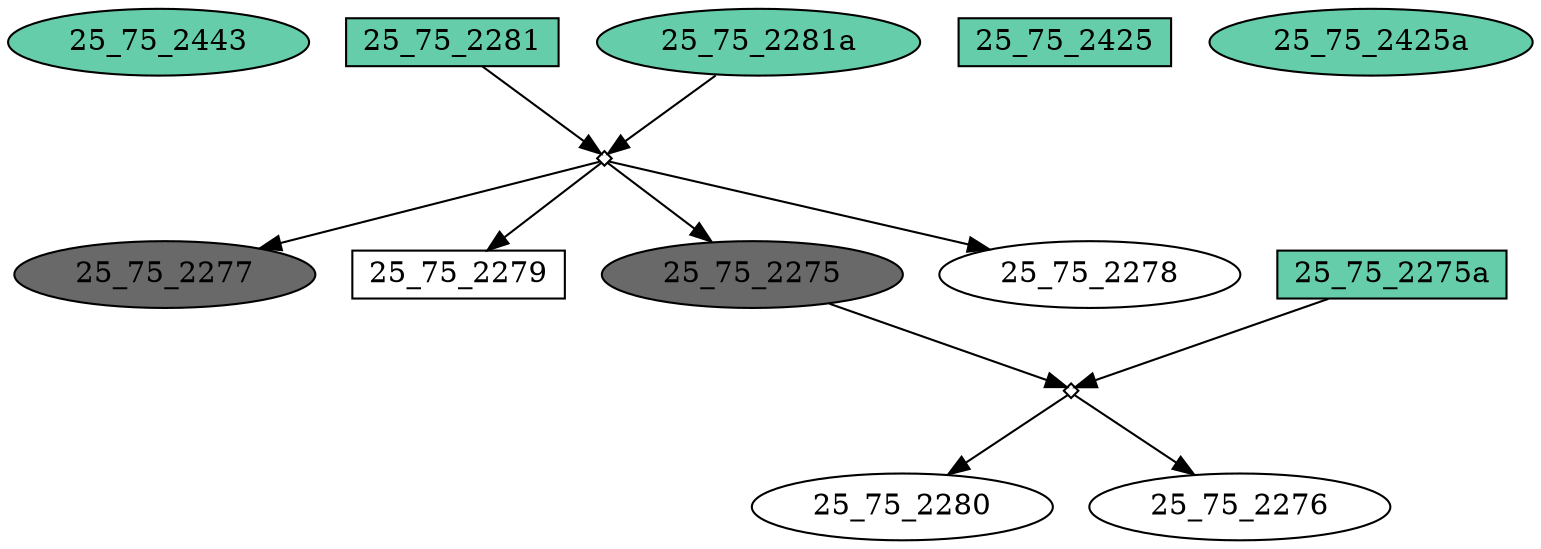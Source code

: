 digraph {
	"25_75_2443" [shape=box fillcolor=aquamarine3 fontcolor=black height=0.3 regular=0 shape=ellipse style=filled width=0.5]
	"25_75_2281" [shape=box fillcolor=aquamarine3 fontcolor=black height=0.3 regular=0 shape=box style=filled width=0.5]
	"25_75_2281" -> "25_75_2281x25_75_2281a"
	"25_75_2281a" [shape=box fillcolor=aquamarine3 fontcolor=black height=0.3 regular=0 shape=ellipse style=filled width=0.5]
	"25_75_2281a" -> "25_75_2281x25_75_2281a"
	"25_75_2277" [shape=box fillcolor=dimgrey fontcolor=black height=0.3 regular=0 shape=ellipse style=filled width=0.5]
	"25_75_2281x25_75_2281a" -> "25_75_2277"
	"25_75_2279" [shape=box fillcolor=white fontcolor=black height=0.3 regular=0 shape=box style=filled width=0.5]
	"25_75_2281x25_75_2281a" -> "25_75_2279"
	"25_75_2280" [shape=box fillcolor=white fontcolor=black height=0.3 regular=0 shape=ellipse style=filled width=0.5]
	"25_75_2275ax25_75_2275" -> "25_75_2280"
	"25_75_2275" [shape=box fillcolor=dimgrey fontcolor=black height=0.3 regular=0 shape=ellipse style=filled width=0.5]
	"25_75_2281x25_75_2281a" -> "25_75_2275"
	"25_75_2275" -> "25_75_2275ax25_75_2275"
	"25_75_2278" [shape=box fillcolor=white fontcolor=black height=0.3 regular=0 shape=ellipse style=filled width=0.5]
	"25_75_2281x25_75_2281a" -> "25_75_2278"
	"25_75_2425" [shape=box fillcolor=aquamarine3 fontcolor=black height=0.3 regular=0 shape=box style=filled width=0.5]
	"25_75_2425a" [shape=box fillcolor=aquamarine3 fontcolor=black height=0.3 regular=0 shape=ellipse style=filled width=0.5]
	"25_75_2275a" [shape=box fillcolor=aquamarine3 fontcolor=black height=0.3 regular=0 shape=box style=filled width=0.5]
	"25_75_2275a" -> "25_75_2275ax25_75_2275"
	"25_75_2276" [shape=box fillcolor=white fontcolor=black height=0.3 regular=0 shape=ellipse style=filled width=0.5]
	"25_75_2275ax25_75_2275" -> "25_75_2276"
	"25_75_2275ax25_75_2275" [label="" height=.1 shape=diamond width=.1]
	"25_75_2281x25_75_2281a" [label="" height=.1 shape=diamond width=.1]
}
